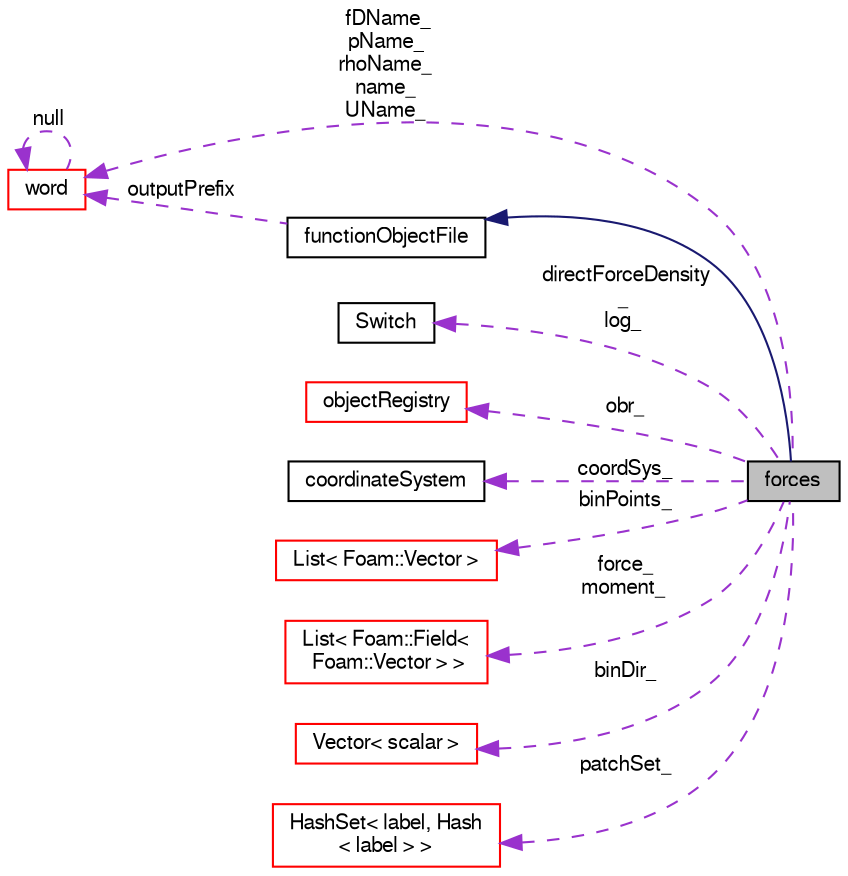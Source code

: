 digraph "forces"
{
  bgcolor="transparent";
  edge [fontname="FreeSans",fontsize="10",labelfontname="FreeSans",labelfontsize="10"];
  node [fontname="FreeSans",fontsize="10",shape=record];
  rankdir="LR";
  Node3 [label="forces",height=0.2,width=0.4,color="black", fillcolor="grey75", style="filled", fontcolor="black"];
  Node4 -> Node3 [dir="back",color="midnightblue",fontsize="10",style="solid",fontname="FreeSans"];
  Node4 [label="functionObjectFile",height=0.2,width=0.4,color="black",URL="$a26122.html",tooltip="Base class for output file data handling. "];
  Node5 -> Node4 [dir="back",color="darkorchid3",fontsize="10",style="dashed",label=" outputPrefix" ,fontname="FreeSans"];
  Node5 [label="word",height=0.2,width=0.4,color="red",URL="$a28258.html",tooltip="A class for handling words, derived from string. "];
  Node5 -> Node5 [dir="back",color="darkorchid3",fontsize="10",style="dashed",label=" null" ,fontname="FreeSans"];
  Node8 -> Node3 [dir="back",color="darkorchid3",fontsize="10",style="dashed",label=" directForceDensity\l_\nlog_" ,fontname="FreeSans"];
  Node8 [label="Switch",height=0.2,width=0.4,color="black",URL="$a27626.html",tooltip="A simple wrapper around bool so that it can be read as a word: true/false, on/off, yes/no, y/n, t/f, or none. "];
  Node9 -> Node3 [dir="back",color="darkorchid3",fontsize="10",style="dashed",label=" obr_" ,fontname="FreeSans"];
  Node9 [label="objectRegistry",height=0.2,width=0.4,color="red",URL="$a26326.html",tooltip="Registry of regIOobjects. "];
  Node18 -> Node3 [dir="back",color="darkorchid3",fontsize="10",style="dashed",label=" coordSys_" ,fontname="FreeSans"];
  Node18 [label="coordinateSystem",height=0.2,width=0.4,color="black",URL="$a25010.html",tooltip="Base class for other coordinate system specifications. "];
  Node19 -> Node3 [dir="back",color="darkorchid3",fontsize="10",style="dashed",label=" binPoints_" ,fontname="FreeSans"];
  Node19 [label="List\< Foam::Vector \>",height=0.2,width=0.4,color="red",URL="$a25694.html"];
  Node23 -> Node3 [dir="back",color="darkorchid3",fontsize="10",style="dashed",label=" force_\nmoment_" ,fontname="FreeSans"];
  Node23 [label="List\< Foam::Field\<\l Foam::Vector \> \>",height=0.2,width=0.4,color="red",URL="$a25694.html"];
  Node25 -> Node3 [dir="back",color="darkorchid3",fontsize="10",style="dashed",label=" binDir_" ,fontname="FreeSans"];
  Node25 [label="Vector\< scalar \>",height=0.2,width=0.4,color="red",URL="$a28442.html"];
  Node5 -> Node3 [dir="back",color="darkorchid3",fontsize="10",style="dashed",label=" fDName_\npName_\nrhoName_\nname_\nUName_" ,fontname="FreeSans"];
  Node31 -> Node3 [dir="back",color="darkorchid3",fontsize="10",style="dashed",label=" patchSet_" ,fontname="FreeSans"];
  Node31 [label="HashSet\< label, Hash\l\< label \> \>",height=0.2,width=0.4,color="red",URL="$a25690.html"];
}
